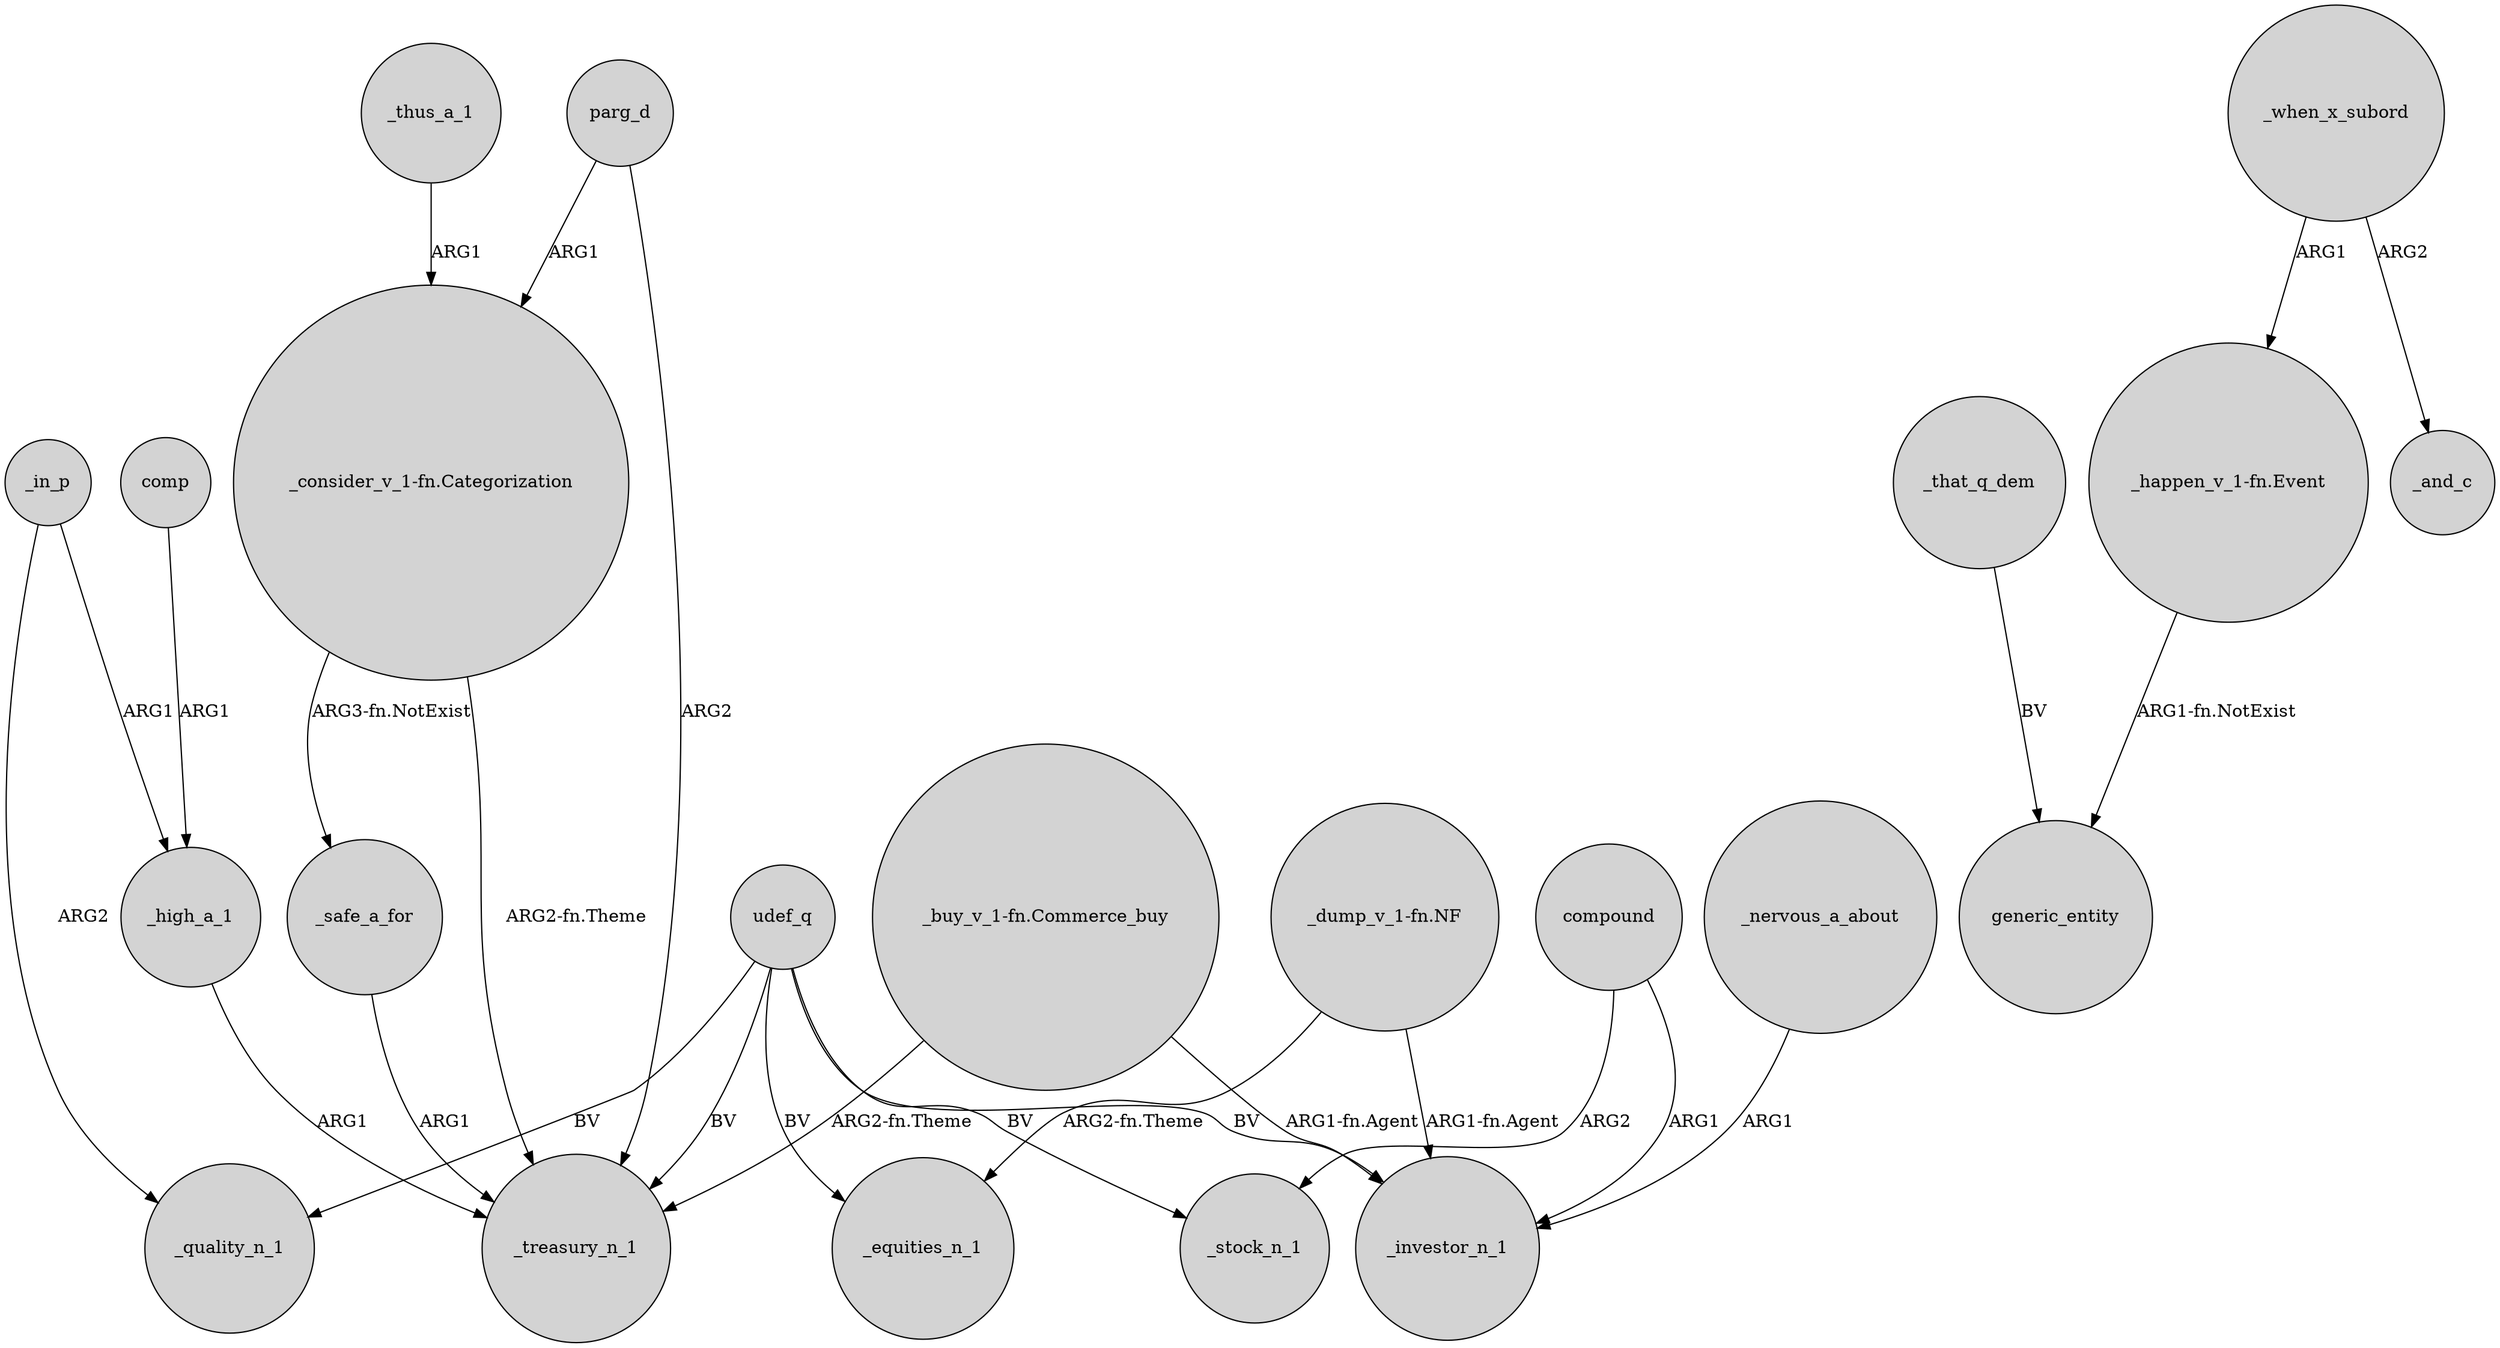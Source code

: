 digraph {
	node [shape=circle style=filled]
	udef_q -> _quality_n_1 [label=BV]
	udef_q -> _investor_n_1 [label=BV]
	_that_q_dem -> generic_entity [label=BV]
	"_dump_v_1-fn.NF" -> _investor_n_1 [label="ARG1-fn.Agent"]
	_in_p -> _quality_n_1 [label=ARG2]
	parg_d -> "_consider_v_1-fn.Categorization" [label=ARG1]
	comp -> _high_a_1 [label=ARG1]
	"_dump_v_1-fn.NF" -> _equities_n_1 [label="ARG2-fn.Theme"]
	"_happen_v_1-fn.Event" -> generic_entity [label="ARG1-fn.NotExist"]
	compound -> _stock_n_1 [label=ARG2]
	_when_x_subord -> "_happen_v_1-fn.Event" [label=ARG1]
	udef_q -> _stock_n_1 [label=BV]
	parg_d -> _treasury_n_1 [label=ARG2]
	_when_x_subord -> _and_c [label=ARG2]
	"_buy_v_1-fn.Commerce_buy" -> _investor_n_1 [label="ARG1-fn.Agent"]
	udef_q -> _treasury_n_1 [label=BV]
	"_consider_v_1-fn.Categorization" -> _safe_a_for [label="ARG3-fn.NotExist"]
	_safe_a_for -> _treasury_n_1 [label=ARG1]
	compound -> _investor_n_1 [label=ARG1]
	"_buy_v_1-fn.Commerce_buy" -> _treasury_n_1 [label="ARG2-fn.Theme"]
	udef_q -> _equities_n_1 [label=BV]
	_nervous_a_about -> _investor_n_1 [label=ARG1]
	"_consider_v_1-fn.Categorization" -> _treasury_n_1 [label="ARG2-fn.Theme"]
	_high_a_1 -> _treasury_n_1 [label=ARG1]
	_thus_a_1 -> "_consider_v_1-fn.Categorization" [label=ARG1]
	_in_p -> _high_a_1 [label=ARG1]
}
